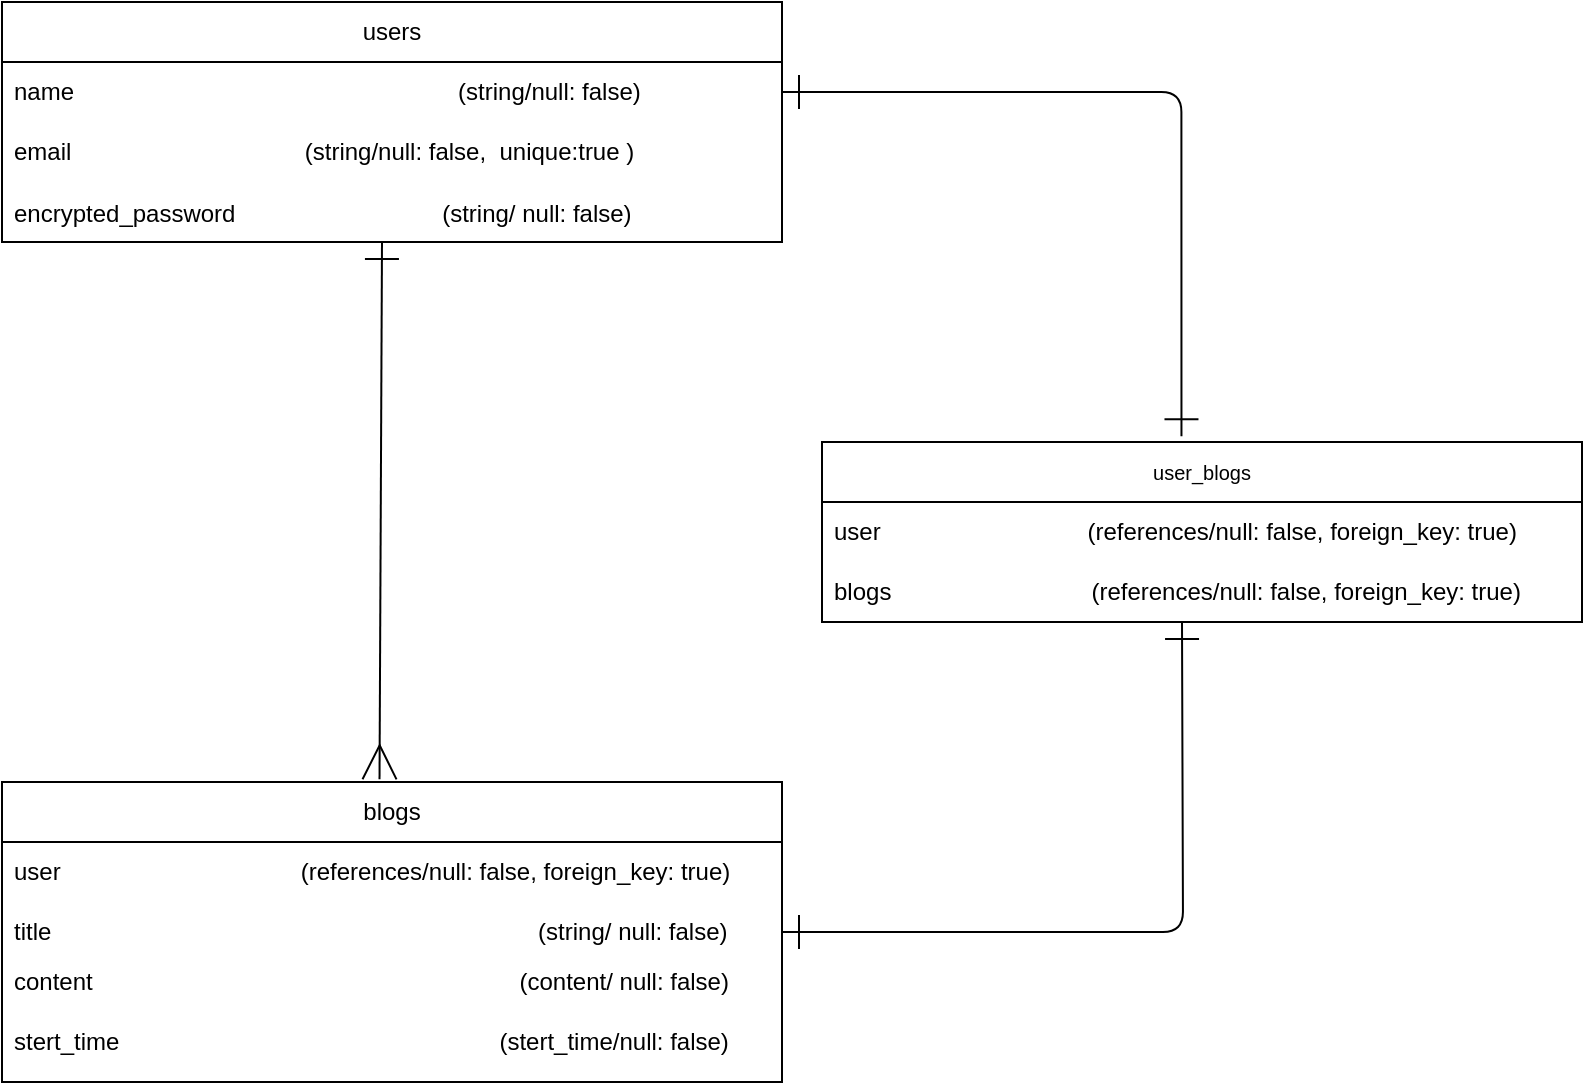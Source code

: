 <mxfile>
    <diagram id="ed0BVk3UxVFu11O-l7l3" name="ページ1">
        <mxGraphModel dx="1830" dy="827" grid="1" gridSize="10" guides="1" tooltips="1" connect="1" arrows="1" fold="1" page="1" pageScale="1" pageWidth="827" pageHeight="1169" background="#ffffff" math="0" shadow="0">
            <root>
                <mxCell id="0"/>
                <mxCell id="1" parent="0"/>
                <mxCell id="7" value="&lt;div style=&quot;line-height: 18px;&quot;&gt;&lt;font style=&quot;font-size: 10px;&quot;&gt;user_blogs&lt;/font&gt;&lt;/div&gt;" style="swimlane;fontStyle=0;childLayout=stackLayout;horizontal=1;startSize=30;horizontalStack=0;resizeParent=1;resizeParentMax=0;resizeLast=0;collapsible=1;marginBottom=0;whiteSpace=wrap;html=1;labelBackgroundColor=none;fontColor=#000000;" parent="1" vertex="1">
                    <mxGeometry x="420" y="280" width="380" height="90" as="geometry"/>
                </mxCell>
                <mxCell id="8" value="user&amp;nbsp; &amp;nbsp; &amp;nbsp; &amp;nbsp; &amp;nbsp; &amp;nbsp; &amp;nbsp; &amp;nbsp; &amp;nbsp; &amp;nbsp; &amp;nbsp; &amp;nbsp; &amp;nbsp; &amp;nbsp; &amp;nbsp; &amp;nbsp;(references/null: false, foreign_key: true)" style="text;strokeColor=none;fillColor=none;align=left;verticalAlign=middle;spacingLeft=4;spacingRight=4;overflow=hidden;points=[[0,0.5],[1,0.5]];portConstraint=eastwest;rotatable=0;whiteSpace=wrap;html=1;labelBackgroundColor=none;fontColor=#000000;" parent="7" vertex="1">
                    <mxGeometry y="30" width="380" height="30" as="geometry"/>
                </mxCell>
                <mxCell id="9" value="blogs&amp;nbsp; &amp;nbsp; &amp;nbsp; &amp;nbsp; &amp;nbsp; &amp;nbsp; &amp;nbsp; &amp;nbsp; &amp;nbsp; &amp;nbsp; &amp;nbsp; &amp;nbsp; &amp;nbsp; &amp;nbsp; &amp;nbsp; (references/null: false, foreign_key: true)" style="text;strokeColor=none;fillColor=none;align=left;verticalAlign=middle;spacingLeft=4;spacingRight=4;overflow=hidden;points=[[0,0.5],[1,0.5]];portConstraint=eastwest;rotatable=0;whiteSpace=wrap;html=1;labelBackgroundColor=none;fontColor=#000000;" parent="7" vertex="1">
                    <mxGeometry y="60" width="380" height="30" as="geometry"/>
                </mxCell>
                <mxCell id="11" value="blogs" style="swimlane;fontStyle=0;childLayout=stackLayout;horizontal=1;startSize=30;horizontalStack=0;resizeParent=1;resizeParentMax=0;resizeLast=0;collapsible=1;marginBottom=0;whiteSpace=wrap;html=1;fontColor=#000000;labelBackgroundColor=none;" parent="1" vertex="1">
                    <mxGeometry x="10" y="450" width="390" height="150" as="geometry"/>
                </mxCell>
                <mxCell id="12" value="user&amp;nbsp; &amp;nbsp; &amp;nbsp; &amp;nbsp; &amp;nbsp; &amp;nbsp; &amp;nbsp; &amp;nbsp; &amp;nbsp; &amp;nbsp; &amp;nbsp; &amp;nbsp; &amp;nbsp; &amp;nbsp; &amp;nbsp; &amp;nbsp; &amp;nbsp; &amp;nbsp; (references/null: false, foreign_key: true)&amp;nbsp;&amp;nbsp;" style="text;strokeColor=none;fillColor=none;align=left;verticalAlign=middle;spacingLeft=4;spacingRight=4;overflow=hidden;points=[[0,0.5],[1,0.5]];portConstraint=eastwest;rotatable=0;whiteSpace=wrap;html=1;fontColor=#000000;labelBackgroundColor=none;" parent="11" vertex="1">
                    <mxGeometry y="30" width="390" height="30" as="geometry"/>
                </mxCell>
                <mxCell id="13" value="title&amp;nbsp; &amp;nbsp; &amp;nbsp; &amp;nbsp; &amp;nbsp; &amp;nbsp; &amp;nbsp; &amp;nbsp; &amp;nbsp; &amp;nbsp; &amp;nbsp; &amp;nbsp; &amp;nbsp; &amp;nbsp; &amp;nbsp; &amp;nbsp; &amp;nbsp; &amp;nbsp; &amp;nbsp; &amp;nbsp; &amp;nbsp; &amp;nbsp; &amp;nbsp; &amp;nbsp; &amp;nbsp; &amp;nbsp; &amp;nbsp; &amp;nbsp; &amp;nbsp; &amp;nbsp; &amp;nbsp; &amp;nbsp; &amp;nbsp; &amp;nbsp; &amp;nbsp; &amp;nbsp; &amp;nbsp;(string/ null: false)" style="text;strokeColor=none;fillColor=none;align=left;verticalAlign=middle;spacingLeft=4;spacingRight=4;overflow=hidden;points=[[0,0.5],[1,0.5]];portConstraint=eastwest;rotatable=0;whiteSpace=wrap;html=1;fontColor=#000000;labelBackgroundColor=none;" parent="11" vertex="1">
                    <mxGeometry y="60" width="390" height="30" as="geometry"/>
                </mxCell>
                <mxCell id="15" value="content&amp;nbsp; &amp;nbsp; &amp;nbsp; &amp;nbsp; &amp;nbsp; &amp;nbsp; &amp;nbsp; &amp;nbsp; &amp;nbsp; &amp;nbsp; &amp;nbsp; &amp;nbsp; &amp;nbsp; &amp;nbsp; &amp;nbsp; &amp;nbsp; &amp;nbsp; &amp;nbsp; &amp;nbsp; &amp;nbsp; &amp;nbsp; &amp;nbsp; &amp;nbsp; &amp;nbsp; &amp;nbsp; &amp;nbsp; &amp;nbsp; &amp;nbsp; &amp;nbsp; &amp;nbsp; &amp;nbsp; &amp;nbsp; (content/ null: false)&lt;br&gt;&amp;nbsp;&amp;nbsp;" style="text;strokeColor=none;fillColor=none;align=left;verticalAlign=middle;spacingLeft=4;spacingRight=4;overflow=hidden;points=[[0,0.5],[1,0.5]];portConstraint=eastwest;rotatable=0;whiteSpace=wrap;html=1;fontColor=#000000;labelBackgroundColor=none;" parent="11" vertex="1">
                    <mxGeometry y="90" width="390" height="30" as="geometry"/>
                </mxCell>
                <mxCell id="14" value="stert_time&amp;nbsp; &amp;nbsp; &amp;nbsp; &amp;nbsp; &amp;nbsp; &amp;nbsp; &amp;nbsp; &amp;nbsp; &amp;nbsp; &amp;nbsp; &amp;nbsp; &amp;nbsp; &amp;nbsp; &amp;nbsp; &amp;nbsp; &amp;nbsp; &amp;nbsp; &amp;nbsp; &amp;nbsp; &amp;nbsp; &amp;nbsp; &amp;nbsp; &amp;nbsp; &amp;nbsp; &amp;nbsp; &amp;nbsp; &amp;nbsp; &amp;nbsp; &amp;nbsp;(stert_time/null: false)&lt;br&gt;&amp;nbsp;" style="text;strokeColor=none;fillColor=none;align=left;verticalAlign=middle;spacingLeft=4;spacingRight=4;overflow=hidden;points=[[0,0.5],[1,0.5]];portConstraint=eastwest;rotatable=0;whiteSpace=wrap;html=1;fontColor=#000000;labelBackgroundColor=none;" parent="11" vertex="1">
                    <mxGeometry y="120" width="390" height="30" as="geometry"/>
                </mxCell>
                <mxCell id="23" value="users" style="swimlane;fontStyle=0;childLayout=stackLayout;horizontal=1;startSize=30;horizontalStack=0;resizeParent=1;resizeParentMax=0;resizeLast=0;collapsible=1;marginBottom=0;whiteSpace=wrap;html=1;strokeColor=default;fontColor=#000000;labelBackgroundColor=none;" parent="1" vertex="1">
                    <mxGeometry x="10" y="60" width="390" height="120" as="geometry"/>
                </mxCell>
                <mxCell id="24" value="name&amp;nbsp; &amp;nbsp; &amp;nbsp; &amp;nbsp; &amp;nbsp; &amp;nbsp; &amp;nbsp; &amp;nbsp; &amp;nbsp; 　　　　　　　　　　　(string/null: false)" style="text;strokeColor=none;fillColor=none;align=left;verticalAlign=middle;spacingLeft=4;spacingRight=4;overflow=hidden;points=[[0,0.5],[1,0.5]];portConstraint=eastwest;rotatable=0;whiteSpace=wrap;html=1;fontColor=#000000;labelBackgroundColor=none;" parent="23" vertex="1">
                    <mxGeometry y="30" width="390" height="30" as="geometry"/>
                </mxCell>
                <mxCell id="25" value="email&amp;nbsp; &amp;nbsp; &amp;nbsp; &amp;nbsp; &amp;nbsp; &amp;nbsp; &amp;nbsp; &amp;nbsp; &amp;nbsp; &amp;nbsp; &amp;nbsp; &amp;nbsp; &amp;nbsp; &amp;nbsp; &amp;nbsp; &amp;nbsp; &amp;nbsp; &amp;nbsp;(string/null: false,&amp;nbsp;&amp;nbsp;unique:true&amp;nbsp;)" style="text;strokeColor=none;fillColor=none;align=left;verticalAlign=middle;spacingLeft=4;spacingRight=4;overflow=hidden;points=[[0,0.5],[1,0.5]];portConstraint=eastwest;rotatable=0;whiteSpace=wrap;html=1;fontColor=#000000;labelBackgroundColor=none;" parent="23" vertex="1">
                    <mxGeometry y="60" width="390" height="30" as="geometry"/>
                </mxCell>
                <mxCell id="26" value="&lt;div style=&quot;line-height: 18px;&quot;&gt; encrypted_password&amp;nbsp; &amp;nbsp; &amp;nbsp; &amp;nbsp; &amp;nbsp; &amp;nbsp; &amp;nbsp; &amp;nbsp; &amp;nbsp; &amp;nbsp; &amp;nbsp; &amp;nbsp; &amp;nbsp; &amp;nbsp; &amp;nbsp; &amp;nbsp;(string/ null: false)&lt;/div&gt;" style="text;strokeColor=none;fillColor=none;align=left;verticalAlign=middle;spacingLeft=4;spacingRight=4;overflow=hidden;points=[[0,0.5],[1,0.5]];portConstraint=eastwest;rotatable=0;whiteSpace=wrap;html=1;fontColor=#000000;labelBackgroundColor=none;" parent="23" vertex="1">
                    <mxGeometry y="90" width="390" height="30" as="geometry"/>
                </mxCell>
                <mxCell id="29" style="edgeStyle=orthogonalEdgeStyle;html=1;exitX=1;exitY=0.5;exitDx=0;exitDy=0;startArrow=ERone;startFill=0;endArrow=ERone;endFill=0;endSize=15;startSize=15;entryX=0.473;entryY=-0.032;entryDx=0;entryDy=0;entryPerimeter=0;fontColor=#000000;labelBackgroundColor=none;" parent="1" source="24" target="7" edge="1">
                    <mxGeometry relative="1" as="geometry">
                        <mxPoint x="599" y="255" as="targetPoint"/>
                    </mxGeometry>
                </mxCell>
                <mxCell id="30" style="edgeStyle=orthogonalEdgeStyle;html=1;exitX=1;exitY=0.5;exitDx=0;exitDy=0;startArrow=ERone;startFill=0;endArrow=ERone;endFill=0;endSize=15;startSize=15;fontColor=#000000;labelBackgroundColor=none;" parent="1" source="13" edge="1">
                    <mxGeometry relative="1" as="geometry">
                        <mxPoint x="400" y="470" as="sourcePoint"/>
                        <mxPoint x="600" y="370" as="targetPoint"/>
                    </mxGeometry>
                </mxCell>
                <mxCell id="32" value="" style="endArrow=ERone;html=1;startArrow=ERmany;startFill=0;endFill=0;sourcePerimeterSpacing=0;startSize=15;endSize=15;exitX=0.484;exitY=-0.009;exitDx=0;exitDy=0;exitPerimeter=0;fontColor=#000000;labelBackgroundColor=none;" parent="1" source="11" edge="1">
                    <mxGeometry width="50" height="50" relative="1" as="geometry">
                        <mxPoint x="200" y="390" as="sourcePoint"/>
                        <mxPoint x="200" y="180" as="targetPoint"/>
                    </mxGeometry>
                </mxCell>
            </root>
        </mxGraphModel>
    </diagram>
    <diagram id="PbsLI9iIoHiUlCoD5yqH" name="ページ2">
        <mxGraphModel dx="743" dy="571" grid="1" gridSize="10" guides="1" tooltips="1" connect="1" arrows="1" fold="1" page="1" pageScale="1" pageWidth="827" pageHeight="1169" math="0" shadow="0">
            <root>
                <mxCell id="0"/>
                <mxCell id="1" parent="0"/>
                <mxCell id="-vCWlcmmbDSc1Q-2y-Y5-12" value="一覧ページ" style="rounded=1;arcSize=10;whiteSpace=wrap;html=1;align=center;strokeColor=default;fontFamily=Helvetica;fontSize=10;fontColor=#FFFFFF;" vertex="1" parent="1">
                    <mxGeometry x="20" y="140" width="130" height="40" as="geometry"/>
                </mxCell>
                <mxCell id="-vCWlcmmbDSc1Q-2y-Y5-15" value="ユーザー編集ページ" style="rounded=1;arcSize=10;whiteSpace=wrap;html=1;align=center;strokeColor=default;fontFamily=Helvetica;fontSize=10;fontColor=#FFFFFF;" vertex="1" parent="1">
                    <mxGeometry x="250" y="140" width="130" height="40" as="geometry"/>
                </mxCell>
                <mxCell id="-vCWlcmmbDSc1Q-2y-Y5-16" value="ユーザー新規登録ページ" style="rounded=1;arcSize=10;whiteSpace=wrap;html=1;align=center;strokeColor=default;fontFamily=Helvetica;fontSize=10;fontColor=#FFFFFF;" vertex="1" parent="1">
                    <mxGeometry x="500" y="210" width="150" height="40" as="geometry"/>
                </mxCell>
                <mxCell id="-vCWlcmmbDSc1Q-2y-Y5-17" value="ユーザーログインページ" style="rounded=1;arcSize=10;whiteSpace=wrap;html=1;align=center;strokeColor=default;fontFamily=Helvetica;fontSize=10;fontColor=#FFFFFF;" vertex="1" parent="1">
                    <mxGeometry x="500" y="140" width="150" height="40" as="geometry"/>
                </mxCell>
                <mxCell id="-vCWlcmmbDSc1Q-2y-Y5-18" value="スケジュール編集ページ" style="rounded=1;arcSize=10;whiteSpace=wrap;html=1;align=center;strokeColor=default;fontFamily=Helvetica;fontSize=10;fontColor=#FFFFFF;" vertex="1" parent="1">
                    <mxGeometry x="500" y="280" width="150" height="40" as="geometry"/>
                </mxCell>
                <mxCell id="-vCWlcmmbDSc1Q-2y-Y5-21" value="スケジュール確認ページ" style="rounded=1;arcSize=10;whiteSpace=wrap;html=1;align=center;strokeColor=default;fontFamily=Helvetica;fontSize=10;fontColor=#FFFFFF;" vertex="1" parent="1">
                    <mxGeometry x="250" y="210" width="130" height="40" as="geometry"/>
                </mxCell>
                <mxCell id="-vCWlcmmbDSc1Q-2y-Y5-22" value="" style="line;strokeWidth=1;rotatable=0;dashed=0;labelPosition=right;align=left;verticalAlign=middle;spacingTop=0;spacingLeft=6;points=[];portConstraint=eastwest;strokeColor=default;fontFamily=Helvetica;fontSize=10;fontColor=#FFFFFF;" vertex="1" parent="1">
                    <mxGeometry x="150" y="155" width="100" height="10" as="geometry"/>
                </mxCell>
                <mxCell id="-vCWlcmmbDSc1Q-2y-Y5-23" value="" style="edgeStyle=elbowEdgeStyle;elbow=horizontal;endArrow=classic;html=1;curved=0;rounded=0;endSize=8;startSize=8;fontFamily=Helvetica;fontSize=10;fontColor=#FFFFFF;sourcePerimeterSpacing=0;entryX=0;entryY=0.5;entryDx=0;entryDy=0;" edge="1" parent="1" target="-vCWlcmmbDSc1Q-2y-Y5-21">
                    <mxGeometry width="50" height="50" relative="1" as="geometry">
                        <mxPoint x="150" y="170" as="sourcePoint"/>
                        <mxPoint x="200" y="120" as="targetPoint"/>
                    </mxGeometry>
                </mxCell>
                <mxCell id="-vCWlcmmbDSc1Q-2y-Y5-24" value="" style="edgeStyle=elbowEdgeStyle;elbow=horizontal;endArrow=classic;html=1;curved=0;rounded=0;endSize=8;startSize=8;fontFamily=Helvetica;fontSize=10;fontColor=#FFFFFF;sourcePerimeterSpacing=0;entryX=0;entryY=0.5;entryDx=0;entryDy=0;" edge="1" parent="1" target="-vCWlcmmbDSc1Q-2y-Y5-16">
                    <mxGeometry width="50" height="50" relative="1" as="geometry">
                        <mxPoint x="380" y="165" as="sourcePoint"/>
                        <mxPoint x="480" y="225" as="targetPoint"/>
                        <Array as="points">
                            <mxPoint x="470" y="220"/>
                        </Array>
                    </mxGeometry>
                </mxCell>
                <mxCell id="-vCWlcmmbDSc1Q-2y-Y5-26" value="" style="endArrow=classicThin;html=1;rounded=0;fontFamily=Helvetica;fontSize=10;fontColor=#FFFFFF;startSize=0;endSize=7;sourcePerimeterSpacing=0;startArrow=none;startFill=0;endFill=1;" edge="1" parent="1">
                    <mxGeometry relative="1" as="geometry">
                        <mxPoint x="380" y="150" as="sourcePoint"/>
                        <mxPoint x="500" y="150" as="targetPoint"/>
                    </mxGeometry>
                </mxCell>
                <mxCell id="-vCWlcmmbDSc1Q-2y-Y5-27" value="" style="edgeStyle=elbowEdgeStyle;elbow=horizontal;endArrow=classic;html=1;curved=0;rounded=0;endSize=8;startSize=8;fontFamily=Helvetica;fontSize=10;fontColor=#FFFFFF;sourcePerimeterSpacing=0;entryX=0;entryY=0.5;entryDx=0;entryDy=0;" edge="1" parent="1">
                    <mxGeometry width="50" height="50" relative="1" as="geometry">
                        <mxPoint x="380" y="230" as="sourcePoint"/>
                        <mxPoint x="500" y="295" as="targetPoint"/>
                    </mxGeometry>
                </mxCell>
            </root>
        </mxGraphModel>
    </diagram>
</mxfile>